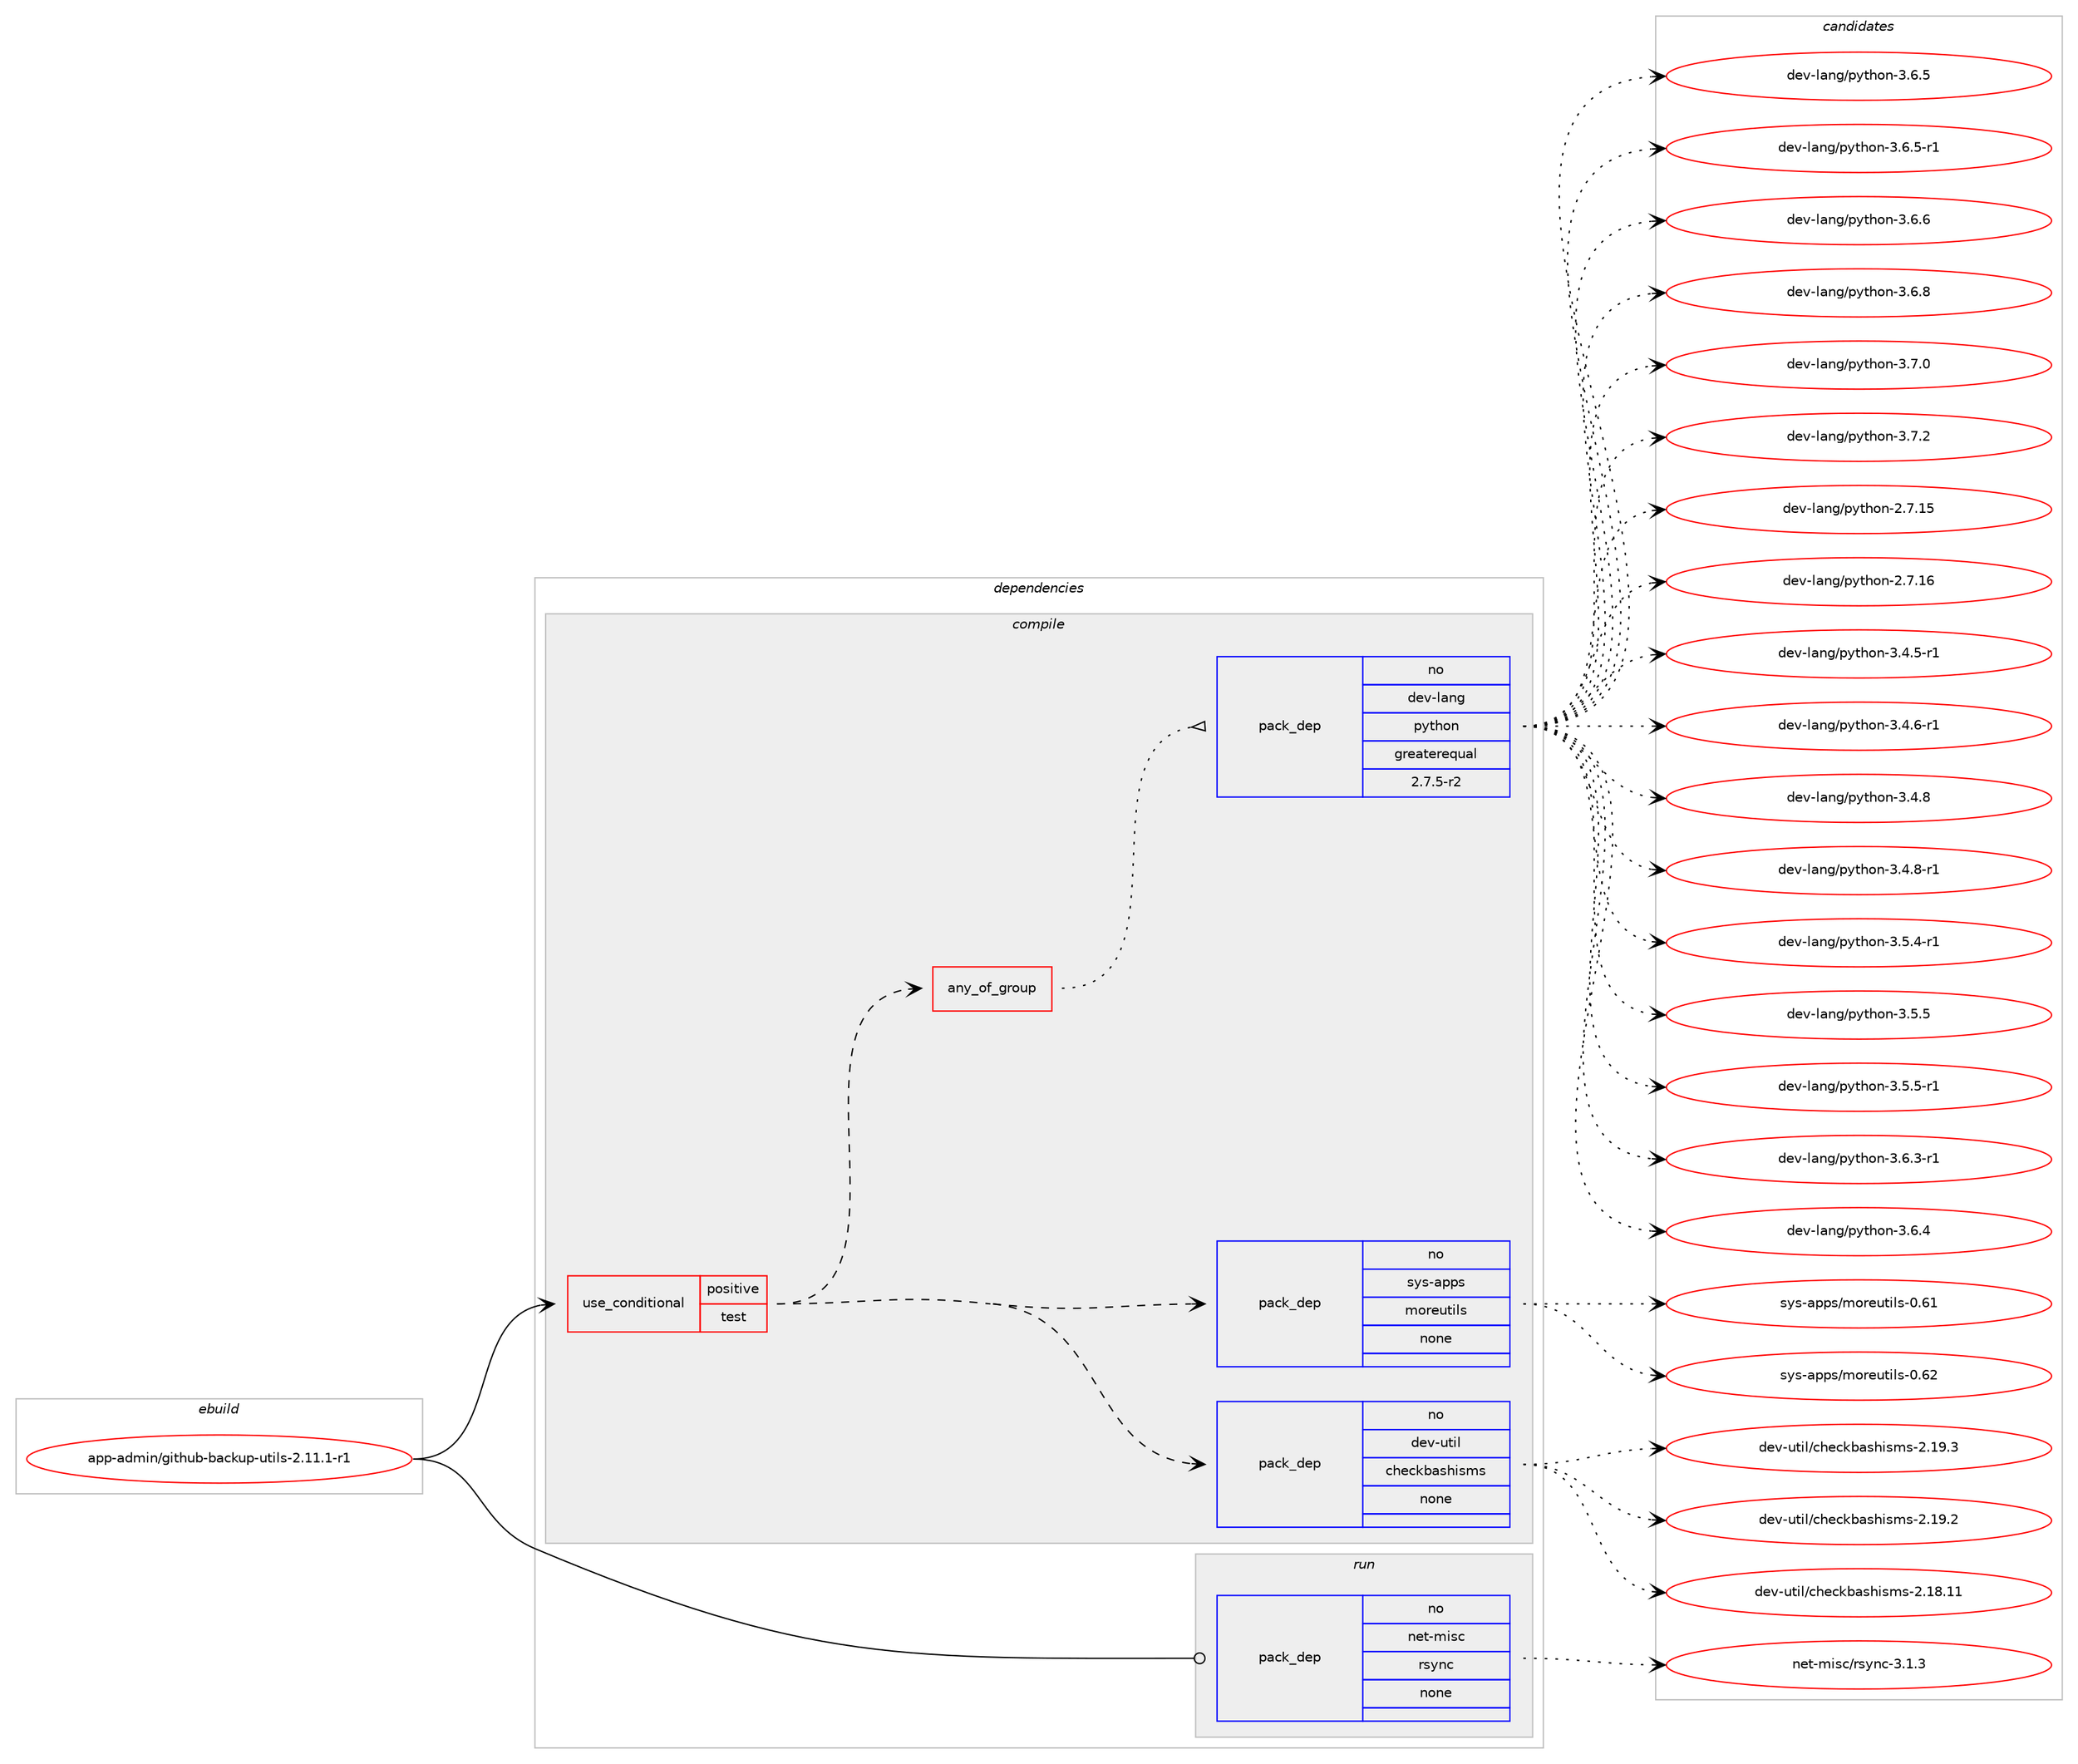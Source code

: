 digraph prolog {

# *************
# Graph options
# *************

newrank=true;
concentrate=true;
compound=true;
graph [rankdir=LR,fontname=Helvetica,fontsize=10,ranksep=1.5];#, ranksep=2.5, nodesep=0.2];
edge  [arrowhead=vee];
node  [fontname=Helvetica,fontsize=10];

# **********
# The ebuild
# **********

subgraph cluster_leftcol {
color=gray;
rank=same;
label=<<i>ebuild</i>>;
id [label="app-admin/github-backup-utils-2.11.1-r1", color=red, width=4, href="../app-admin/github-backup-utils-2.11.1-r1.svg"];
}

# ****************
# The dependencies
# ****************

subgraph cluster_midcol {
color=gray;
label=<<i>dependencies</i>>;
subgraph cluster_compile {
fillcolor="#eeeeee";
style=filled;
label=<<i>compile</i>>;
subgraph cond22 {
dependency204 [label=<<TABLE BORDER="0" CELLBORDER="1" CELLSPACING="0" CELLPADDING="4"><TR><TD ROWSPAN="3" CELLPADDING="10">use_conditional</TD></TR><TR><TD>positive</TD></TR><TR><TD>test</TD></TR></TABLE>>, shape=none, color=red];
subgraph pack164 {
dependency205 [label=<<TABLE BORDER="0" CELLBORDER="1" CELLSPACING="0" CELLPADDING="4" WIDTH="220"><TR><TD ROWSPAN="6" CELLPADDING="30">pack_dep</TD></TR><TR><TD WIDTH="110">no</TD></TR><TR><TD>dev-util</TD></TR><TR><TD>checkbashisms</TD></TR><TR><TD>none</TD></TR><TR><TD></TD></TR></TABLE>>, shape=none, color=blue];
}
dependency204:e -> dependency205:w [weight=20,style="dashed",arrowhead="vee"];
subgraph pack165 {
dependency206 [label=<<TABLE BORDER="0" CELLBORDER="1" CELLSPACING="0" CELLPADDING="4" WIDTH="220"><TR><TD ROWSPAN="6" CELLPADDING="30">pack_dep</TD></TR><TR><TD WIDTH="110">no</TD></TR><TR><TD>sys-apps</TD></TR><TR><TD>moreutils</TD></TR><TR><TD>none</TD></TR><TR><TD></TD></TR></TABLE>>, shape=none, color=blue];
}
dependency204:e -> dependency206:w [weight=20,style="dashed",arrowhead="vee"];
subgraph any20 {
dependency207 [label=<<TABLE BORDER="0" CELLBORDER="1" CELLSPACING="0" CELLPADDING="4"><TR><TD CELLPADDING="10">any_of_group</TD></TR></TABLE>>, shape=none, color=red];subgraph pack166 {
dependency208 [label=<<TABLE BORDER="0" CELLBORDER="1" CELLSPACING="0" CELLPADDING="4" WIDTH="220"><TR><TD ROWSPAN="6" CELLPADDING="30">pack_dep</TD></TR><TR><TD WIDTH="110">no</TD></TR><TR><TD>dev-lang</TD></TR><TR><TD>python</TD></TR><TR><TD>greaterequal</TD></TR><TR><TD>2.7.5-r2</TD></TR></TABLE>>, shape=none, color=blue];
}
dependency207:e -> dependency208:w [weight=20,style="dotted",arrowhead="oinv"];
}
dependency204:e -> dependency207:w [weight=20,style="dashed",arrowhead="vee"];
}
id:e -> dependency204:w [weight=20,style="solid",arrowhead="vee"];
}
subgraph cluster_compileandrun {
fillcolor="#eeeeee";
style=filled;
label=<<i>compile and run</i>>;
}
subgraph cluster_run {
fillcolor="#eeeeee";
style=filled;
label=<<i>run</i>>;
subgraph pack167 {
dependency209 [label=<<TABLE BORDER="0" CELLBORDER="1" CELLSPACING="0" CELLPADDING="4" WIDTH="220"><TR><TD ROWSPAN="6" CELLPADDING="30">pack_dep</TD></TR><TR><TD WIDTH="110">no</TD></TR><TR><TD>net-misc</TD></TR><TR><TD>rsync</TD></TR><TR><TD>none</TD></TR><TR><TD></TD></TR></TABLE>>, shape=none, color=blue];
}
id:e -> dependency209:w [weight=20,style="solid",arrowhead="odot"];
}
}

# **************
# The candidates
# **************

subgraph cluster_choices {
rank=same;
color=gray;
label=<<i>candidates</i>>;

subgraph choice164 {
color=black;
nodesep=1;
choice10010111845117116105108479910410199107989711510410511510911545504649574650 [label="dev-util/checkbashisms-2.19.2", color=red, width=4,href="../dev-util/checkbashisms-2.19.2.svg"];
choice1001011184511711610510847991041019910798971151041051151091154550464956464949 [label="dev-util/checkbashisms-2.18.11", color=red, width=4,href="../dev-util/checkbashisms-2.18.11.svg"];
choice10010111845117116105108479910410199107989711510410511510911545504649574651 [label="dev-util/checkbashisms-2.19.3", color=red, width=4,href="../dev-util/checkbashisms-2.19.3.svg"];
dependency205:e -> choice10010111845117116105108479910410199107989711510410511510911545504649574650:w [style=dotted,weight="100"];
dependency205:e -> choice1001011184511711610510847991041019910798971151041051151091154550464956464949:w [style=dotted,weight="100"];
dependency205:e -> choice10010111845117116105108479910410199107989711510410511510911545504649574651:w [style=dotted,weight="100"];
}
subgraph choice165 {
color=black;
nodesep=1;
choice1151211154597112112115471091111141011171161051081154548465449 [label="sys-apps/moreutils-0.61", color=red, width=4,href="../sys-apps/moreutils-0.61.svg"];
choice1151211154597112112115471091111141011171161051081154548465450 [label="sys-apps/moreutils-0.62", color=red, width=4,href="../sys-apps/moreutils-0.62.svg"];
dependency206:e -> choice1151211154597112112115471091111141011171161051081154548465449:w [style=dotted,weight="100"];
dependency206:e -> choice1151211154597112112115471091111141011171161051081154548465450:w [style=dotted,weight="100"];
}
subgraph choice166 {
color=black;
nodesep=1;
choice10010111845108971101034711212111610411111045504655464953 [label="dev-lang/python-2.7.15", color=red, width=4,href="../dev-lang/python-2.7.15.svg"];
choice10010111845108971101034711212111610411111045504655464954 [label="dev-lang/python-2.7.16", color=red, width=4,href="../dev-lang/python-2.7.16.svg"];
choice1001011184510897110103471121211161041111104551465246534511449 [label="dev-lang/python-3.4.5-r1", color=red, width=4,href="../dev-lang/python-3.4.5-r1.svg"];
choice1001011184510897110103471121211161041111104551465246544511449 [label="dev-lang/python-3.4.6-r1", color=red, width=4,href="../dev-lang/python-3.4.6-r1.svg"];
choice100101118451089711010347112121116104111110455146524656 [label="dev-lang/python-3.4.8", color=red, width=4,href="../dev-lang/python-3.4.8.svg"];
choice1001011184510897110103471121211161041111104551465246564511449 [label="dev-lang/python-3.4.8-r1", color=red, width=4,href="../dev-lang/python-3.4.8-r1.svg"];
choice1001011184510897110103471121211161041111104551465346524511449 [label="dev-lang/python-3.5.4-r1", color=red, width=4,href="../dev-lang/python-3.5.4-r1.svg"];
choice100101118451089711010347112121116104111110455146534653 [label="dev-lang/python-3.5.5", color=red, width=4,href="../dev-lang/python-3.5.5.svg"];
choice1001011184510897110103471121211161041111104551465346534511449 [label="dev-lang/python-3.5.5-r1", color=red, width=4,href="../dev-lang/python-3.5.5-r1.svg"];
choice1001011184510897110103471121211161041111104551465446514511449 [label="dev-lang/python-3.6.3-r1", color=red, width=4,href="../dev-lang/python-3.6.3-r1.svg"];
choice100101118451089711010347112121116104111110455146544652 [label="dev-lang/python-3.6.4", color=red, width=4,href="../dev-lang/python-3.6.4.svg"];
choice100101118451089711010347112121116104111110455146544653 [label="dev-lang/python-3.6.5", color=red, width=4,href="../dev-lang/python-3.6.5.svg"];
choice1001011184510897110103471121211161041111104551465446534511449 [label="dev-lang/python-3.6.5-r1", color=red, width=4,href="../dev-lang/python-3.6.5-r1.svg"];
choice100101118451089711010347112121116104111110455146544654 [label="dev-lang/python-3.6.6", color=red, width=4,href="../dev-lang/python-3.6.6.svg"];
choice100101118451089711010347112121116104111110455146544656 [label="dev-lang/python-3.6.8", color=red, width=4,href="../dev-lang/python-3.6.8.svg"];
choice100101118451089711010347112121116104111110455146554648 [label="dev-lang/python-3.7.0", color=red, width=4,href="../dev-lang/python-3.7.0.svg"];
choice100101118451089711010347112121116104111110455146554650 [label="dev-lang/python-3.7.2", color=red, width=4,href="../dev-lang/python-3.7.2.svg"];
dependency208:e -> choice10010111845108971101034711212111610411111045504655464953:w [style=dotted,weight="100"];
dependency208:e -> choice10010111845108971101034711212111610411111045504655464954:w [style=dotted,weight="100"];
dependency208:e -> choice1001011184510897110103471121211161041111104551465246534511449:w [style=dotted,weight="100"];
dependency208:e -> choice1001011184510897110103471121211161041111104551465246544511449:w [style=dotted,weight="100"];
dependency208:e -> choice100101118451089711010347112121116104111110455146524656:w [style=dotted,weight="100"];
dependency208:e -> choice1001011184510897110103471121211161041111104551465246564511449:w [style=dotted,weight="100"];
dependency208:e -> choice1001011184510897110103471121211161041111104551465346524511449:w [style=dotted,weight="100"];
dependency208:e -> choice100101118451089711010347112121116104111110455146534653:w [style=dotted,weight="100"];
dependency208:e -> choice1001011184510897110103471121211161041111104551465346534511449:w [style=dotted,weight="100"];
dependency208:e -> choice1001011184510897110103471121211161041111104551465446514511449:w [style=dotted,weight="100"];
dependency208:e -> choice100101118451089711010347112121116104111110455146544652:w [style=dotted,weight="100"];
dependency208:e -> choice100101118451089711010347112121116104111110455146544653:w [style=dotted,weight="100"];
dependency208:e -> choice1001011184510897110103471121211161041111104551465446534511449:w [style=dotted,weight="100"];
dependency208:e -> choice100101118451089711010347112121116104111110455146544654:w [style=dotted,weight="100"];
dependency208:e -> choice100101118451089711010347112121116104111110455146544656:w [style=dotted,weight="100"];
dependency208:e -> choice100101118451089711010347112121116104111110455146554648:w [style=dotted,weight="100"];
dependency208:e -> choice100101118451089711010347112121116104111110455146554650:w [style=dotted,weight="100"];
}
subgraph choice167 {
color=black;
nodesep=1;
choice11010111645109105115994711411512111099455146494651 [label="net-misc/rsync-3.1.3", color=red, width=4,href="../net-misc/rsync-3.1.3.svg"];
dependency209:e -> choice11010111645109105115994711411512111099455146494651:w [style=dotted,weight="100"];
}
}

}
